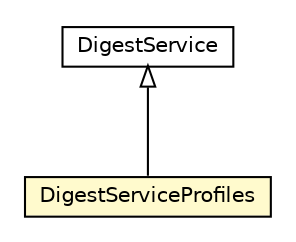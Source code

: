 #!/usr/local/bin/dot
#
# Class diagram 
# Generated by UMLGraph version R5_6-24-gf6e263 (http://www.umlgraph.org/)
#

digraph G {
	edge [fontname="Helvetica",fontsize=10,labelfontname="Helvetica",labelfontsize=10];
	node [fontname="Helvetica",fontsize=10,shape=plaintext];
	nodesep=0.25;
	ranksep=0.5;
	// org.universAAL.ontology.cryptographic.DigestService
	c3543011 [label=<<table title="org.universAAL.ontology.cryptographic.DigestService" border="0" cellborder="1" cellspacing="0" cellpadding="2" port="p" href="../../../ontology/cryptographic/DigestService.html">
		<tr><td><table border="0" cellspacing="0" cellpadding="1">
<tr><td align="center" balign="center"> DigestService </td></tr>
		</table></td></tr>
		</table>>, URL="../../../ontology/cryptographic/DigestService.html", fontname="Helvetica", fontcolor="black", fontsize=10.0];
	// org.universAAL.security.cryptographic.services.DigestServiceProfiles
	c3543849 [label=<<table title="org.universAAL.security.cryptographic.services.DigestServiceProfiles" border="0" cellborder="1" cellspacing="0" cellpadding="2" port="p" bgcolor="lemonChiffon" href="./DigestServiceProfiles.html">
		<tr><td><table border="0" cellspacing="0" cellpadding="1">
<tr><td align="center" balign="center"> DigestServiceProfiles </td></tr>
		</table></td></tr>
		</table>>, URL="./DigestServiceProfiles.html", fontname="Helvetica", fontcolor="black", fontsize=10.0];
	//org.universAAL.security.cryptographic.services.DigestServiceProfiles extends org.universAAL.ontology.cryptographic.DigestService
	c3543011:p -> c3543849:p [dir=back,arrowtail=empty];
}

